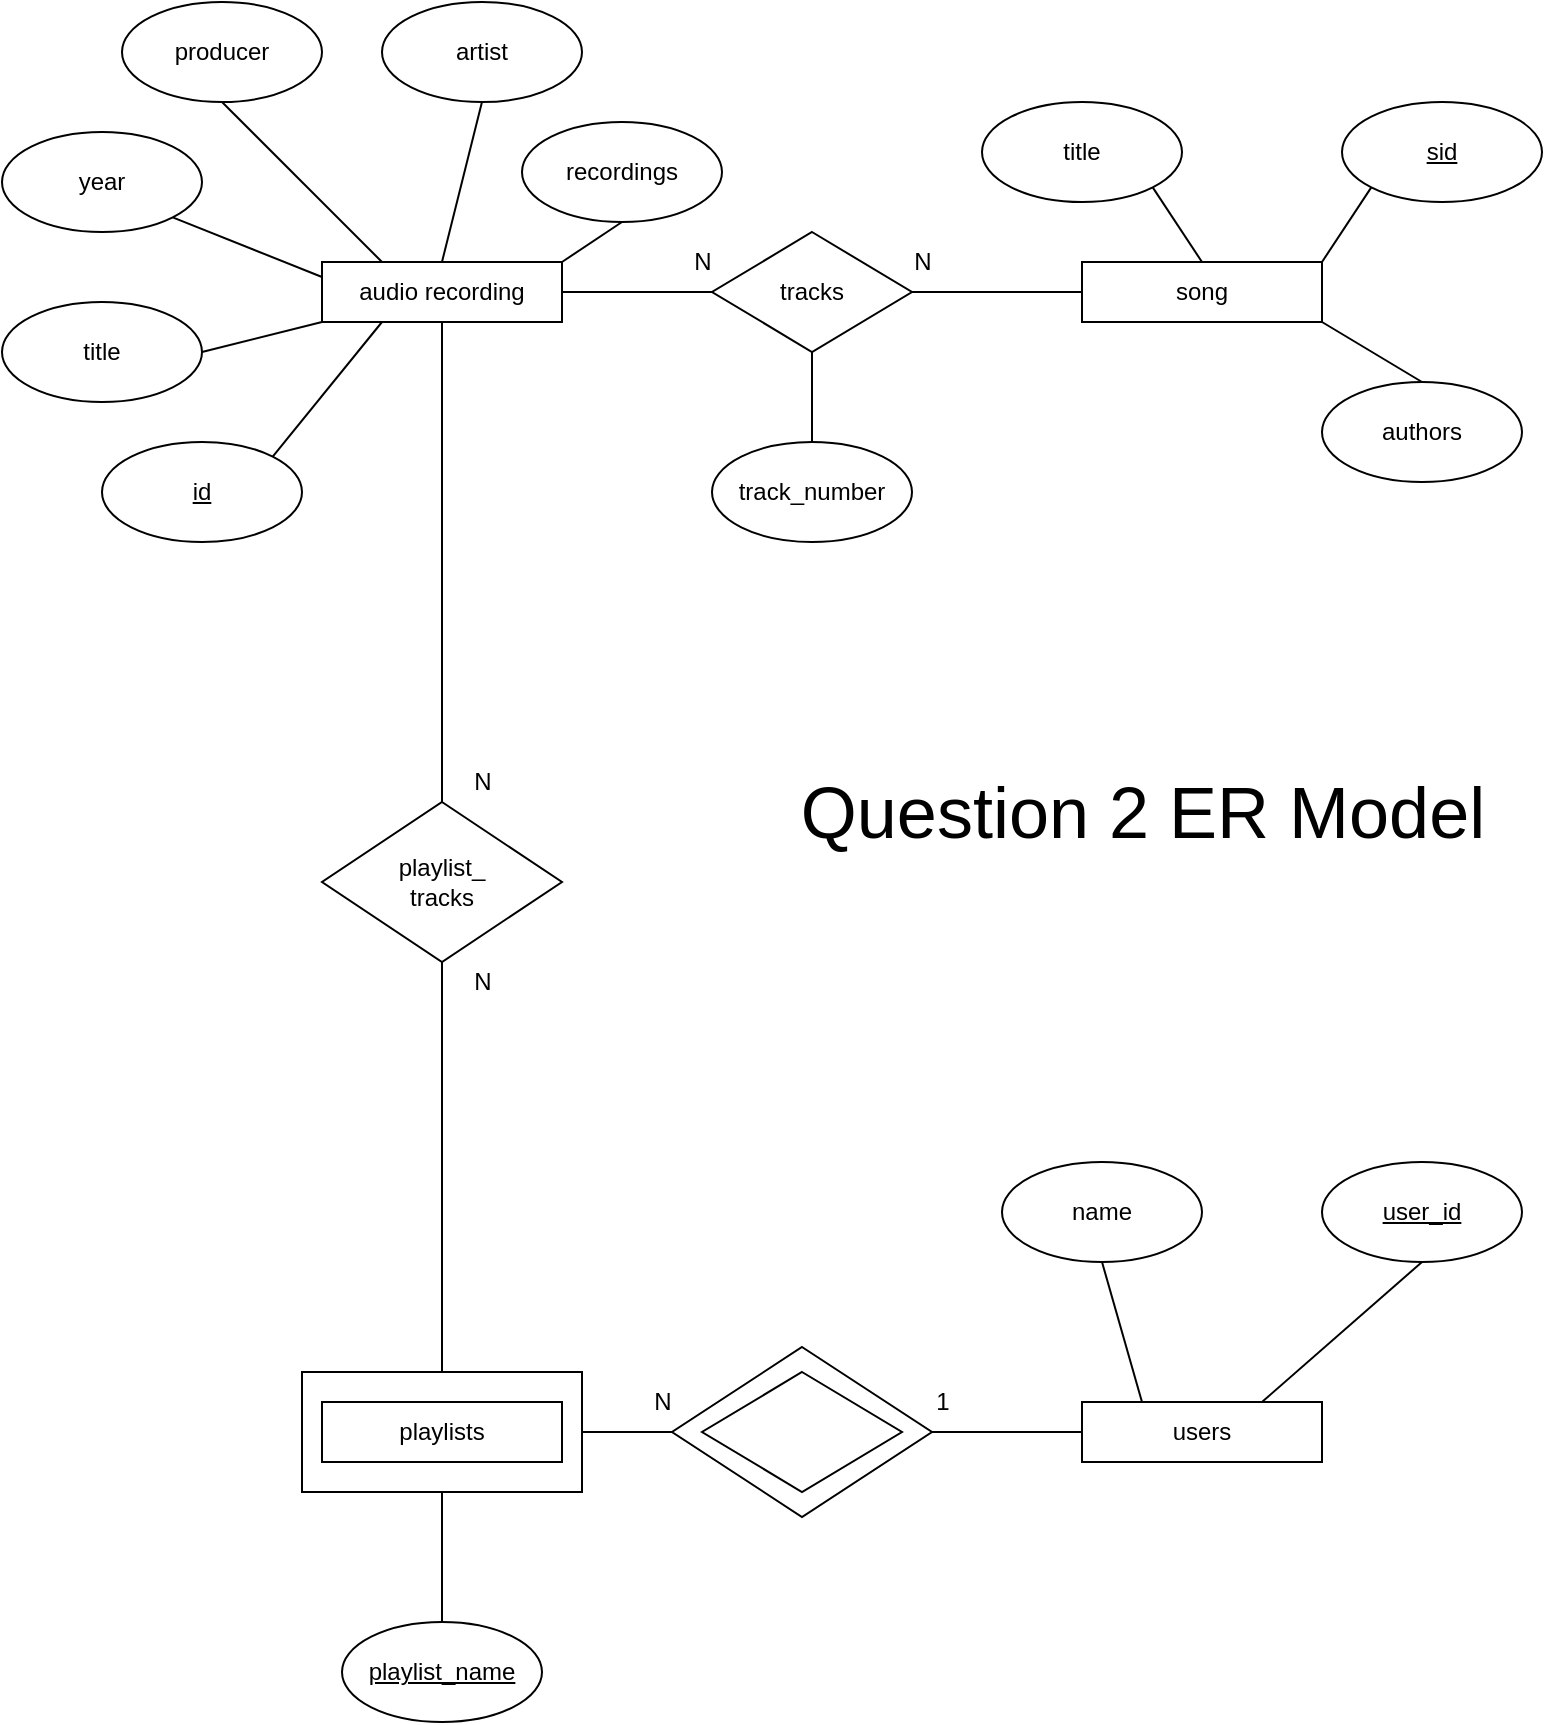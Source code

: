 <mxfile version="16.0.0" type="device"><diagram id="AMQlHpZU0ltG119C7HF-" name="Page-1"><mxGraphModel dx="1426" dy="712" grid="1" gridSize="10" guides="1" tooltips="1" connect="1" arrows="1" fold="1" page="1" pageScale="1" pageWidth="850" pageHeight="1100" math="0" shadow="0"><root><mxCell id="0"/><mxCell id="1" parent="0"/><mxCell id="T74-KSzqoHRHlLvHMbMK-7" value="" style="rhombus;whiteSpace=wrap;html=1;" parent="1" vertex="1"><mxGeometry x="355" y="692.5" width="130" height="85" as="geometry"/></mxCell><mxCell id="T74-KSzqoHRHlLvHMbMK-5" value="" style="rounded=0;whiteSpace=wrap;html=1;" parent="1" vertex="1"><mxGeometry x="170" y="705" width="140" height="60" as="geometry"/></mxCell><mxCell id="T74-KSzqoHRHlLvHMbMK-1" value="audio recording" style="rounded=0;whiteSpace=wrap;html=1;" parent="1" vertex="1"><mxGeometry x="180" y="150" width="120" height="30" as="geometry"/></mxCell><mxCell id="T74-KSzqoHRHlLvHMbMK-2" value="song" style="rounded=0;whiteSpace=wrap;html=1;" parent="1" vertex="1"><mxGeometry x="560" y="150" width="120" height="30" as="geometry"/></mxCell><mxCell id="T74-KSzqoHRHlLvHMbMK-3" value="users" style="rounded=0;whiteSpace=wrap;html=1;" parent="1" vertex="1"><mxGeometry x="560" y="720" width="120" height="30" as="geometry"/></mxCell><mxCell id="T74-KSzqoHRHlLvHMbMK-4" value="playlists" style="rounded=0;whiteSpace=wrap;html=1;" parent="1" vertex="1"><mxGeometry x="180" y="720" width="120" height="30" as="geometry"/></mxCell><mxCell id="T74-KSzqoHRHlLvHMbMK-6" value="" style="rhombus;whiteSpace=wrap;html=1;" parent="1" vertex="1"><mxGeometry x="370" y="705" width="100" height="60" as="geometry"/></mxCell><mxCell id="T74-KSzqoHRHlLvHMbMK-8" value="playlist_&lt;br&gt;tracks" style="rhombus;whiteSpace=wrap;html=1;" parent="1" vertex="1"><mxGeometry x="180" y="420" width="120" height="80" as="geometry"/></mxCell><mxCell id="T74-KSzqoHRHlLvHMbMK-9" value="tracks" style="rhombus;whiteSpace=wrap;html=1;" parent="1" vertex="1"><mxGeometry x="375" y="135" width="100" height="60" as="geometry"/></mxCell><mxCell id="T74-KSzqoHRHlLvHMbMK-12" value="" style="endArrow=none;html=1;rounded=0;entryX=0;entryY=0.5;entryDx=0;entryDy=0;exitX=1;exitY=0.5;exitDx=0;exitDy=0;" parent="1" source="T74-KSzqoHRHlLvHMbMK-7" target="T74-KSzqoHRHlLvHMbMK-3" edge="1"><mxGeometry width="50" height="50" relative="1" as="geometry"><mxPoint x="420" y="670" as="sourcePoint"/><mxPoint x="440" y="520" as="targetPoint"/></mxGeometry></mxCell><mxCell id="T74-KSzqoHRHlLvHMbMK-13" value="" style="endArrow=none;html=1;rounded=0;entryX=0;entryY=0.5;entryDx=0;entryDy=0;exitX=1;exitY=0.5;exitDx=0;exitDy=0;" parent="1" source="T74-KSzqoHRHlLvHMbMK-5" target="T74-KSzqoHRHlLvHMbMK-7" edge="1"><mxGeometry width="50" height="50" relative="1" as="geometry"><mxPoint x="495" y="745" as="sourcePoint"/><mxPoint x="570" y="745" as="targetPoint"/></mxGeometry></mxCell><mxCell id="T74-KSzqoHRHlLvHMbMK-14" value="1" style="text;html=1;align=center;verticalAlign=middle;resizable=0;points=[];autosize=1;strokeColor=none;fillColor=none;" parent="1" vertex="1"><mxGeometry x="480" y="710" width="20" height="20" as="geometry"/></mxCell><mxCell id="T74-KSzqoHRHlLvHMbMK-15" value="N" style="text;html=1;align=center;verticalAlign=middle;resizable=0;points=[];autosize=1;strokeColor=none;fillColor=none;" parent="1" vertex="1"><mxGeometry x="340" y="710" width="20" height="20" as="geometry"/></mxCell><mxCell id="T74-KSzqoHRHlLvHMbMK-16" value="name" style="ellipse;whiteSpace=wrap;html=1;" parent="1" vertex="1"><mxGeometry x="520" y="600" width="100" height="50" as="geometry"/></mxCell><mxCell id="T74-KSzqoHRHlLvHMbMK-17" value="&lt;u&gt;user_id&lt;/u&gt;" style="ellipse;whiteSpace=wrap;html=1;" parent="1" vertex="1"><mxGeometry x="680" y="600" width="100" height="50" as="geometry"/></mxCell><mxCell id="T74-KSzqoHRHlLvHMbMK-18" value="" style="endArrow=none;html=1;rounded=0;entryX=0.25;entryY=0;entryDx=0;entryDy=0;exitX=0.5;exitY=1;exitDx=0;exitDy=0;" parent="1" source="T74-KSzqoHRHlLvHMbMK-16" target="T74-KSzqoHRHlLvHMbMK-3" edge="1"><mxGeometry width="50" height="50" relative="1" as="geometry"><mxPoint x="495" y="745" as="sourcePoint"/><mxPoint x="570" y="745" as="targetPoint"/></mxGeometry></mxCell><mxCell id="T74-KSzqoHRHlLvHMbMK-19" value="" style="endArrow=none;html=1;rounded=0;entryX=0.75;entryY=0;entryDx=0;entryDy=0;exitX=0.5;exitY=1;exitDx=0;exitDy=0;" parent="1" source="T74-KSzqoHRHlLvHMbMK-17" target="T74-KSzqoHRHlLvHMbMK-3" edge="1"><mxGeometry width="50" height="50" relative="1" as="geometry"><mxPoint x="505" y="755" as="sourcePoint"/><mxPoint x="580" y="755" as="targetPoint"/></mxGeometry></mxCell><mxCell id="T74-KSzqoHRHlLvHMbMK-20" value="&lt;u&gt;playlist_name&lt;/u&gt;" style="ellipse;whiteSpace=wrap;html=1;" parent="1" vertex="1"><mxGeometry x="190" y="830" width="100" height="50" as="geometry"/></mxCell><mxCell id="T74-KSzqoHRHlLvHMbMK-21" value="" style="endArrow=none;html=1;rounded=0;entryX=0.5;entryY=0;entryDx=0;entryDy=0;exitX=0.5;exitY=1;exitDx=0;exitDy=0;" parent="1" source="T74-KSzqoHRHlLvHMbMK-5" target="T74-KSzqoHRHlLvHMbMK-20" edge="1"><mxGeometry width="50" height="50" relative="1" as="geometry"><mxPoint x="580" y="660" as="sourcePoint"/><mxPoint x="600" y="730" as="targetPoint"/></mxGeometry></mxCell><mxCell id="T74-KSzqoHRHlLvHMbMK-22" value="" style="endArrow=none;html=1;rounded=0;entryX=0.5;entryY=1;entryDx=0;entryDy=0;exitX=0.5;exitY=0;exitDx=0;exitDy=0;" parent="1" source="T74-KSzqoHRHlLvHMbMK-5" target="T74-KSzqoHRHlLvHMbMK-8" edge="1"><mxGeometry width="50" height="50" relative="1" as="geometry"><mxPoint x="590" y="670" as="sourcePoint"/><mxPoint x="610" y="740" as="targetPoint"/></mxGeometry></mxCell><mxCell id="T74-KSzqoHRHlLvHMbMK-23" value="" style="endArrow=none;html=1;rounded=0;entryX=0.5;entryY=0;entryDx=0;entryDy=0;exitX=0.5;exitY=1;exitDx=0;exitDy=0;" parent="1" source="T74-KSzqoHRHlLvHMbMK-1" target="T74-KSzqoHRHlLvHMbMK-8" edge="1"><mxGeometry width="50" height="50" relative="1" as="geometry"><mxPoint x="600" y="680" as="sourcePoint"/><mxPoint x="620" y="750" as="targetPoint"/></mxGeometry></mxCell><mxCell id="T74-KSzqoHRHlLvHMbMK-24" value="N" style="text;html=1;align=center;verticalAlign=middle;resizable=0;points=[];autosize=1;strokeColor=none;fillColor=none;" parent="1" vertex="1"><mxGeometry x="250" y="400" width="20" height="20" as="geometry"/></mxCell><mxCell id="T74-KSzqoHRHlLvHMbMK-25" value="N" style="text;html=1;align=center;verticalAlign=middle;resizable=0;points=[];autosize=1;strokeColor=none;fillColor=none;" parent="1" vertex="1"><mxGeometry x="250" y="500" width="20" height="20" as="geometry"/></mxCell><mxCell id="T74-KSzqoHRHlLvHMbMK-26" value="track_number" style="ellipse;whiteSpace=wrap;html=1;" parent="1" vertex="1"><mxGeometry x="375" y="240" width="100" height="50" as="geometry"/></mxCell><mxCell id="T74-KSzqoHRHlLvHMbMK-27" value="" style="endArrow=none;html=1;rounded=0;entryX=0.5;entryY=0;entryDx=0;entryDy=0;exitX=0.5;exitY=1;exitDx=0;exitDy=0;" parent="1" source="T74-KSzqoHRHlLvHMbMK-9" target="T74-KSzqoHRHlLvHMbMK-26" edge="1"><mxGeometry width="50" height="50" relative="1" as="geometry"><mxPoint x="250" y="190" as="sourcePoint"/><mxPoint x="250" y="430" as="targetPoint"/></mxGeometry></mxCell><mxCell id="T74-KSzqoHRHlLvHMbMK-28" value="" style="endArrow=none;html=1;rounded=0;entryX=0;entryY=0.5;entryDx=0;entryDy=0;exitX=1;exitY=0.5;exitDx=0;exitDy=0;" parent="1" source="T74-KSzqoHRHlLvHMbMK-1" target="T74-KSzqoHRHlLvHMbMK-9" edge="1"><mxGeometry width="50" height="50" relative="1" as="geometry"><mxPoint x="260" y="200" as="sourcePoint"/><mxPoint x="260" y="440" as="targetPoint"/></mxGeometry></mxCell><mxCell id="T74-KSzqoHRHlLvHMbMK-29" value="" style="endArrow=none;html=1;rounded=0;entryX=1;entryY=0.5;entryDx=0;entryDy=0;exitX=0;exitY=0.5;exitDx=0;exitDy=0;" parent="1" source="T74-KSzqoHRHlLvHMbMK-2" target="T74-KSzqoHRHlLvHMbMK-9" edge="1"><mxGeometry width="50" height="50" relative="1" as="geometry"><mxPoint x="270" y="210" as="sourcePoint"/><mxPoint x="270" y="450" as="targetPoint"/></mxGeometry></mxCell><mxCell id="T74-KSzqoHRHlLvHMbMK-30" value="N" style="text;html=1;align=center;verticalAlign=middle;resizable=0;points=[];autosize=1;strokeColor=none;fillColor=none;" parent="1" vertex="1"><mxGeometry x="360" y="140" width="20" height="20" as="geometry"/></mxCell><mxCell id="T74-KSzqoHRHlLvHMbMK-31" value="N" style="text;html=1;align=center;verticalAlign=middle;resizable=0;points=[];autosize=1;strokeColor=none;fillColor=none;" parent="1" vertex="1"><mxGeometry x="470" y="140" width="20" height="20" as="geometry"/></mxCell><mxCell id="T74-KSzqoHRHlLvHMbMK-33" value="&lt;u&gt;id&lt;/u&gt;" style="ellipse;whiteSpace=wrap;html=1;" parent="1" vertex="1"><mxGeometry x="70" y="240" width="100" height="50" as="geometry"/></mxCell><mxCell id="T74-KSzqoHRHlLvHMbMK-34" value="title" style="ellipse;whiteSpace=wrap;html=1;" parent="1" vertex="1"><mxGeometry x="20" y="170" width="100" height="50" as="geometry"/></mxCell><mxCell id="T74-KSzqoHRHlLvHMbMK-35" value="year" style="ellipse;whiteSpace=wrap;html=1;" parent="1" vertex="1"><mxGeometry x="20" y="85" width="100" height="50" as="geometry"/></mxCell><mxCell id="T74-KSzqoHRHlLvHMbMK-36" value="producer" style="ellipse;whiteSpace=wrap;html=1;" parent="1" vertex="1"><mxGeometry x="80" y="20" width="100" height="50" as="geometry"/></mxCell><mxCell id="T74-KSzqoHRHlLvHMbMK-37" value="artist" style="ellipse;whiteSpace=wrap;html=1;" parent="1" vertex="1"><mxGeometry x="210" y="20" width="100" height="50" as="geometry"/></mxCell><mxCell id="T74-KSzqoHRHlLvHMbMK-38" value="recordings" style="ellipse;whiteSpace=wrap;html=1;" parent="1" vertex="1"><mxGeometry x="280" y="80" width="100" height="50" as="geometry"/></mxCell><mxCell id="T74-KSzqoHRHlLvHMbMK-39" value="" style="endArrow=none;html=1;rounded=0;entryX=0.5;entryY=1;entryDx=0;entryDy=0;exitX=1;exitY=0;exitDx=0;exitDy=0;" parent="1" source="T74-KSzqoHRHlLvHMbMK-1" target="T74-KSzqoHRHlLvHMbMK-38" edge="1"><mxGeometry width="50" height="50" relative="1" as="geometry"><mxPoint x="310" y="175" as="sourcePoint"/><mxPoint x="385" y="175" as="targetPoint"/></mxGeometry></mxCell><mxCell id="T74-KSzqoHRHlLvHMbMK-40" value="" style="endArrow=none;html=1;rounded=0;entryX=0.5;entryY=1;entryDx=0;entryDy=0;exitX=0.5;exitY=0;exitDx=0;exitDy=0;" parent="1" source="T74-KSzqoHRHlLvHMbMK-1" target="T74-KSzqoHRHlLvHMbMK-37" edge="1"><mxGeometry width="50" height="50" relative="1" as="geometry"><mxPoint x="320" y="185" as="sourcePoint"/><mxPoint x="395" y="185" as="targetPoint"/></mxGeometry></mxCell><mxCell id="T74-KSzqoHRHlLvHMbMK-41" value="" style="endArrow=none;html=1;rounded=0;entryX=0.5;entryY=1;entryDx=0;entryDy=0;exitX=0.25;exitY=0;exitDx=0;exitDy=0;" parent="1" source="T74-KSzqoHRHlLvHMbMK-1" target="T74-KSzqoHRHlLvHMbMK-36" edge="1"><mxGeometry width="50" height="50" relative="1" as="geometry"><mxPoint x="330" y="195" as="sourcePoint"/><mxPoint x="405" y="195" as="targetPoint"/></mxGeometry></mxCell><mxCell id="T74-KSzqoHRHlLvHMbMK-42" value="" style="endArrow=none;html=1;rounded=0;entryX=0;entryY=0.25;entryDx=0;entryDy=0;exitX=1;exitY=1;exitDx=0;exitDy=0;" parent="1" source="T74-KSzqoHRHlLvHMbMK-35" target="T74-KSzqoHRHlLvHMbMK-1" edge="1"><mxGeometry width="50" height="50" relative="1" as="geometry"><mxPoint x="340" y="205" as="sourcePoint"/><mxPoint x="415" y="205" as="targetPoint"/></mxGeometry></mxCell><mxCell id="T74-KSzqoHRHlLvHMbMK-43" value="" style="endArrow=none;html=1;rounded=0;entryX=0;entryY=1;entryDx=0;entryDy=0;exitX=1;exitY=0.5;exitDx=0;exitDy=0;" parent="1" source="T74-KSzqoHRHlLvHMbMK-34" target="T74-KSzqoHRHlLvHMbMK-1" edge="1"><mxGeometry width="50" height="50" relative="1" as="geometry"><mxPoint x="350" y="215" as="sourcePoint"/><mxPoint x="425" y="215" as="targetPoint"/></mxGeometry></mxCell><mxCell id="T74-KSzqoHRHlLvHMbMK-44" value="" style="endArrow=none;html=1;rounded=0;entryX=0.25;entryY=1;entryDx=0;entryDy=0;exitX=1;exitY=0;exitDx=0;exitDy=0;" parent="1" source="T74-KSzqoHRHlLvHMbMK-33" target="T74-KSzqoHRHlLvHMbMK-1" edge="1"><mxGeometry width="50" height="50" relative="1" as="geometry"><mxPoint x="360" y="225" as="sourcePoint"/><mxPoint x="435" y="225" as="targetPoint"/></mxGeometry></mxCell><mxCell id="T74-KSzqoHRHlLvHMbMK-45" value="title" style="ellipse;whiteSpace=wrap;html=1;" parent="1" vertex="1"><mxGeometry x="510" y="70" width="100" height="50" as="geometry"/></mxCell><mxCell id="T74-KSzqoHRHlLvHMbMK-46" value="&lt;u&gt;sid&lt;/u&gt;" style="ellipse;whiteSpace=wrap;html=1;" parent="1" vertex="1"><mxGeometry x="690" y="70" width="100" height="50" as="geometry"/></mxCell><mxCell id="T74-KSzqoHRHlLvHMbMK-47" value="authors" style="ellipse;whiteSpace=wrap;html=1;" parent="1" vertex="1"><mxGeometry x="680" y="210" width="100" height="50" as="geometry"/></mxCell><mxCell id="T74-KSzqoHRHlLvHMbMK-48" value="" style="endArrow=none;html=1;rounded=0;entryX=1;entryY=1;entryDx=0;entryDy=0;exitX=0.5;exitY=0;exitDx=0;exitDy=0;" parent="1" source="T74-KSzqoHRHlLvHMbMK-2" target="T74-KSzqoHRHlLvHMbMK-45" edge="1"><mxGeometry width="50" height="50" relative="1" as="geometry"><mxPoint x="570" y="175" as="sourcePoint"/><mxPoint x="485" y="175" as="targetPoint"/></mxGeometry></mxCell><mxCell id="T74-KSzqoHRHlLvHMbMK-49" value="" style="endArrow=none;html=1;rounded=0;entryX=1;entryY=0;entryDx=0;entryDy=0;exitX=0;exitY=1;exitDx=0;exitDy=0;" parent="1" source="T74-KSzqoHRHlLvHMbMK-46" target="T74-KSzqoHRHlLvHMbMK-2" edge="1"><mxGeometry width="50" height="50" relative="1" as="geometry"><mxPoint x="580" y="185" as="sourcePoint"/><mxPoint x="495" y="185" as="targetPoint"/></mxGeometry></mxCell><mxCell id="T74-KSzqoHRHlLvHMbMK-50" value="" style="endArrow=none;html=1;rounded=0;entryX=1;entryY=1;entryDx=0;entryDy=0;exitX=0.5;exitY=0;exitDx=0;exitDy=0;" parent="1" source="T74-KSzqoHRHlLvHMbMK-47" target="T74-KSzqoHRHlLvHMbMK-2" edge="1"><mxGeometry width="50" height="50" relative="1" as="geometry"><mxPoint x="590" y="195" as="sourcePoint"/><mxPoint x="505" y="195" as="targetPoint"/></mxGeometry></mxCell><mxCell id="RD5eiSr1kF9Lv8HM2z49-1" value="Question 2 ER Model" style="text;html=1;align=center;verticalAlign=middle;resizable=0;points=[];autosize=1;strokeColor=none;fillColor=none;fontSize=36;" vertex="1" parent="1"><mxGeometry x="410" y="400" width="360" height="50" as="geometry"/></mxCell></root></mxGraphModel></diagram></mxfile>